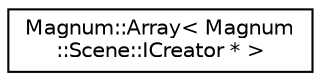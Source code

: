 digraph "圖形化之類別階層"
{
  edge [fontname="Helvetica",fontsize="10",labelfontname="Helvetica",labelfontsize="10"];
  node [fontname="Helvetica",fontsize="10",shape=record];
  rankdir="LR";
  Node1 [label="Magnum::Array\< Magnum\l::Scene::ICreator * \>",height=0.2,width=0.4,color="black", fillcolor="white", style="filled",URL="$class_magnum_1_1_array.html"];
}
